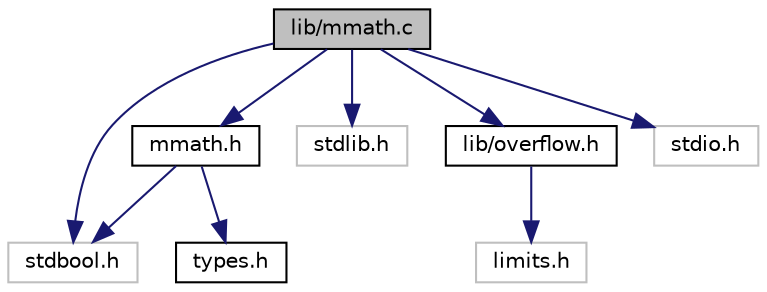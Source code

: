 digraph "lib/mmath.c"
{
 // LATEX_PDF_SIZE
  edge [fontname="Helvetica",fontsize="10",labelfontname="Helvetica",labelfontsize="10"];
  node [fontname="Helvetica",fontsize="10",shape=record];
  Node1 [label="lib/mmath.c",height=0.2,width=0.4,color="black", fillcolor="grey75", style="filled", fontcolor="black",tooltip="a collection of math functions"];
  Node1 -> Node2 [color="midnightblue",fontsize="10",style="solid",fontname="Helvetica"];
  Node2 [label="mmath.h",height=0.2,width=0.4,color="black", fillcolor="white", style="filled",URL="$mmath_8h_source.html",tooltip=" "];
  Node2 -> Node3 [color="midnightblue",fontsize="10",style="solid",fontname="Helvetica"];
  Node3 [label="stdbool.h",height=0.2,width=0.4,color="grey75", fillcolor="white", style="filled",tooltip=" "];
  Node2 -> Node4 [color="midnightblue",fontsize="10",style="solid",fontname="Helvetica"];
  Node4 [label="types.h",height=0.2,width=0.4,color="black", fillcolor="white", style="filled",URL="$types_8h_source.html",tooltip=" "];
  Node1 -> Node5 [color="midnightblue",fontsize="10",style="solid",fontname="Helvetica"];
  Node5 [label="stdlib.h",height=0.2,width=0.4,color="grey75", fillcolor="white", style="filled",tooltip=" "];
  Node1 -> Node3 [color="midnightblue",fontsize="10",style="solid",fontname="Helvetica"];
  Node1 -> Node6 [color="midnightblue",fontsize="10",style="solid",fontname="Helvetica"];
  Node6 [label="lib/overflow.h",height=0.2,width=0.4,color="black", fillcolor="white", style="filled",URL="$overflow_8h_source.html",tooltip=" "];
  Node6 -> Node7 [color="midnightblue",fontsize="10",style="solid",fontname="Helvetica"];
  Node7 [label="limits.h",height=0.2,width=0.4,color="grey75", fillcolor="white", style="filled",tooltip=" "];
  Node1 -> Node8 [color="midnightblue",fontsize="10",style="solid",fontname="Helvetica"];
  Node8 [label="stdio.h",height=0.2,width=0.4,color="grey75", fillcolor="white", style="filled",tooltip=" "];
}
